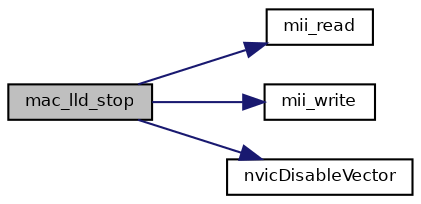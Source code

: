 digraph "mac_lld_stop"
{
  bgcolor="transparent";
  edge [fontname="Helvetica",fontsize="8",labelfontname="Helvetica",labelfontsize="8"];
  node [fontname="Helvetica",fontsize="8",shape=record];
  rankdir="LR";
  Node8 [label="mac_lld_stop",height=0.2,width=0.4,color="black", fillcolor="grey75", style="filled", fontcolor="black"];
  Node8 -> Node9 [color="midnightblue",fontsize="8",style="solid",fontname="Helvetica"];
  Node9 [label="mii_read",height=0.2,width=0.4,color="black",URL="$group___m_a_c.html#ga752399cc55bfe5a4a70e639fd6583a40",tooltip="Reads a PHY register. "];
  Node8 -> Node10 [color="midnightblue",fontsize="8",style="solid",fontname="Helvetica"];
  Node10 [label="mii_write",height=0.2,width=0.4,color="black",URL="$group___m_a_c.html#gacd5c934f8e5b4a37c8fa6eb57040d878",tooltip="Writes a PHY register. "];
  Node8 -> Node11 [color="midnightblue",fontsize="8",style="solid",fontname="Helvetica"];
  Node11 [label="nvicDisableVector",height=0.2,width=0.4,color="black",URL="$group___c_o_m_m_o_n___a_r_m_c_mx___n_v_i_c.html#gafdc14a7abfb6cb5fd2dd93a05767bbf8",tooltip="Disables an interrupt handler. "];
}
